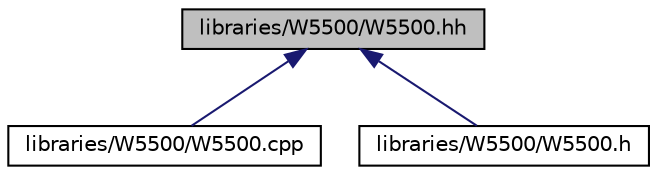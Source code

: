 digraph "libraries/W5500/W5500.hh"
{
  edge [fontname="Helvetica",fontsize="10",labelfontname="Helvetica",labelfontsize="10"];
  node [fontname="Helvetica",fontsize="10",shape=record];
  Node1 [label="libraries/W5500/W5500.hh",height=0.2,width=0.4,color="black", fillcolor="grey75", style="filled", fontcolor="black"];
  Node1 -> Node2 [dir="back",color="midnightblue",fontsize="10",style="solid",fontname="Helvetica"];
  Node2 [label="libraries/W5500/W5500.cpp",height=0.2,width=0.4,color="black", fillcolor="white", style="filled",URL="$d5/de4/W5500_8cpp.html"];
  Node1 -> Node3 [dir="back",color="midnightblue",fontsize="10",style="solid",fontname="Helvetica"];
  Node3 [label="libraries/W5500/W5500.h",height=0.2,width=0.4,color="black", fillcolor="white", style="filled",URL="$dd/d68/W5500_8h.html"];
}
